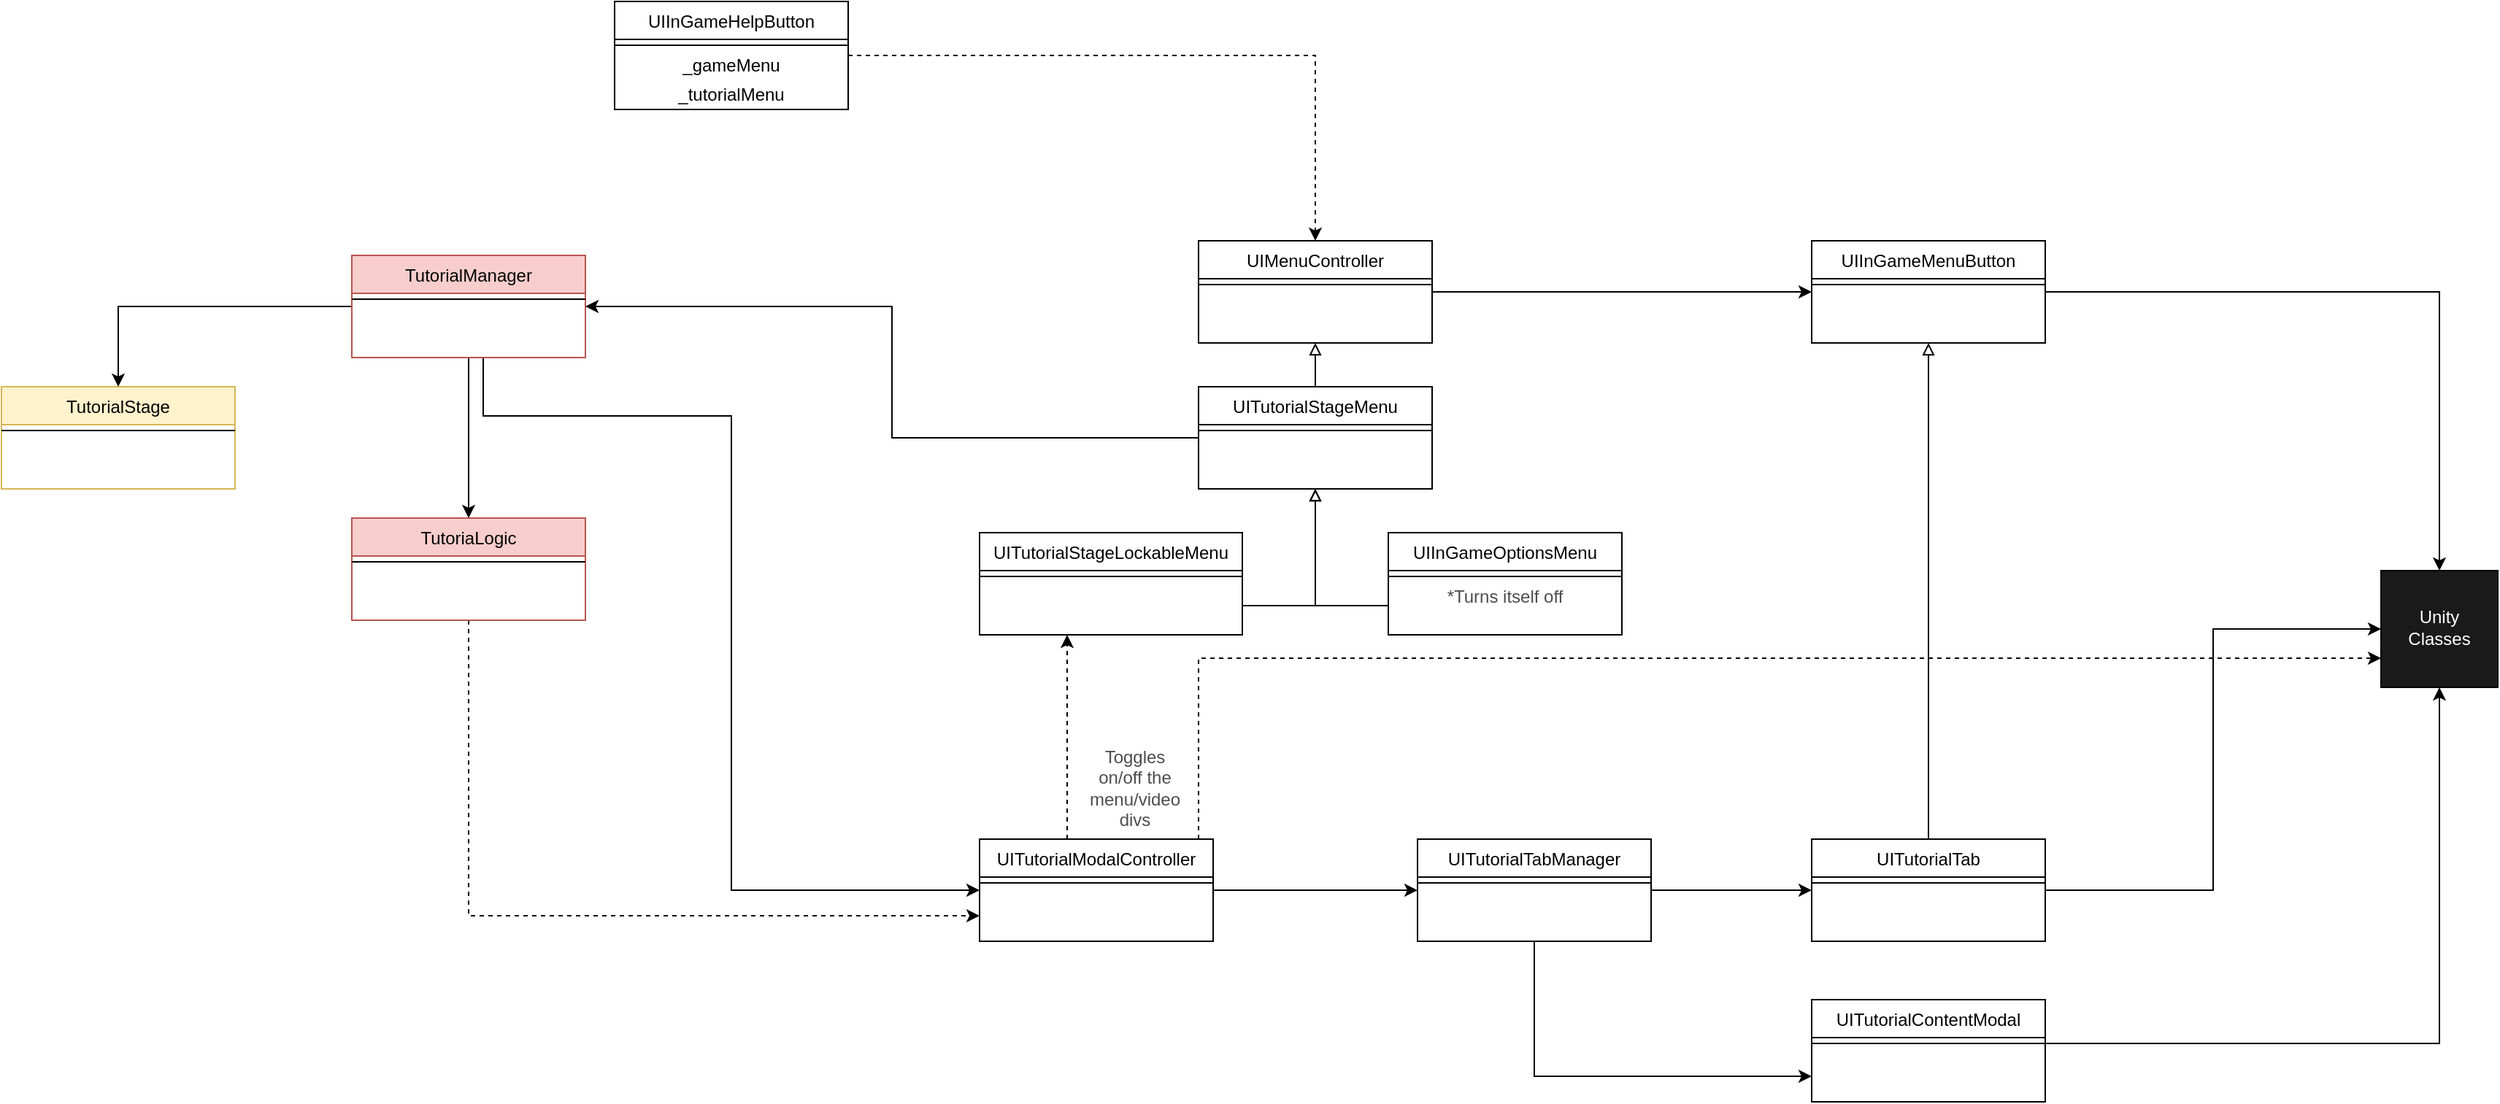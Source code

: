 <mxfile version="14.6.13" type="device"><diagram id="C5RBs43oDa-KdzZeNtuy" name="Page-1"><mxGraphModel dx="942" dy="1727" grid="1" gridSize="10" guides="1" tooltips="1" connect="1" arrows="1" fold="1" page="1" pageScale="1" pageWidth="827" pageHeight="1169" math="0" shadow="0"><root><mxCell id="WIyWlLk6GJQsqaUBKTNV-0"/><mxCell id="WIyWlLk6GJQsqaUBKTNV-1" parent="WIyWlLk6GJQsqaUBKTNV-0"/><mxCell id="zkfFHV4jXpPFQw0GAbJ--13" value="TutorialStage&#10;" style="swimlane;fontStyle=0;align=center;verticalAlign=top;childLayout=stackLayout;horizontal=1;startSize=26;horizontalStack=0;resizeParent=1;resizeLast=0;collapsible=1;marginBottom=0;rounded=0;shadow=0;strokeWidth=1;fillColor=#fff2cc;strokeColor=#d6b656;" parent="WIyWlLk6GJQsqaUBKTNV-1" vertex="1"><mxGeometry x="70" y="190" width="160" height="70" as="geometry"><mxRectangle x="340" y="380" width="170" height="26" as="alternateBounds"/></mxGeometry></mxCell><mxCell id="zkfFHV4jXpPFQw0GAbJ--15" value="" style="line;html=1;strokeWidth=1;align=left;verticalAlign=middle;spacingTop=-1;spacingLeft=3;spacingRight=3;rotatable=0;labelPosition=right;points=[];portConstraint=eastwest;" parent="zkfFHV4jXpPFQw0GAbJ--13" vertex="1"><mxGeometry y="26" width="160" height="8" as="geometry"/></mxCell><mxCell id="lklwQD4fQSY4DhmG1F1S-6" style="edgeStyle=orthogonalEdgeStyle;rounded=0;orthogonalLoop=1;jettySize=auto;html=1;dashed=1;" edge="1" parent="WIyWlLk6GJQsqaUBKTNV-1" source="lklwQD4fQSY4DhmG1F1S-0" target="lklwQD4fQSY4DhmG1F1S-2"><mxGeometry relative="1" as="geometry"/></mxCell><mxCell id="lklwQD4fQSY4DhmG1F1S-0" value="UIInGameHelpButton" style="swimlane;fontStyle=0;align=center;verticalAlign=top;childLayout=stackLayout;horizontal=1;startSize=26;horizontalStack=0;resizeParent=1;resizeLast=0;collapsible=1;marginBottom=0;rounded=0;shadow=0;strokeWidth=1;" vertex="1" parent="WIyWlLk6GJQsqaUBKTNV-1"><mxGeometry x="490" y="-74" width="160" height="74" as="geometry"><mxRectangle x="340" y="380" width="170" height="26" as="alternateBounds"/></mxGeometry></mxCell><mxCell id="lklwQD4fQSY4DhmG1F1S-1" value="" style="line;html=1;strokeWidth=1;align=left;verticalAlign=middle;spacingTop=-1;spacingLeft=3;spacingRight=3;rotatable=0;labelPosition=right;points=[];portConstraint=eastwest;" vertex="1" parent="lklwQD4fQSY4DhmG1F1S-0"><mxGeometry y="26" width="160" height="8" as="geometry"/></mxCell><mxCell id="lklwQD4fQSY4DhmG1F1S-4" value="_gameMenu" style="text;html=1;strokeColor=none;fillColor=none;align=center;verticalAlign=middle;whiteSpace=wrap;rounded=0;" vertex="1" parent="lklwQD4fQSY4DhmG1F1S-0"><mxGeometry y="34" width="160" height="20" as="geometry"/></mxCell><mxCell id="lklwQD4fQSY4DhmG1F1S-5" value="_tutorialMenu" style="text;html=1;strokeColor=none;fillColor=none;align=center;verticalAlign=middle;whiteSpace=wrap;rounded=0;" vertex="1" parent="lklwQD4fQSY4DhmG1F1S-0"><mxGeometry y="54" width="160" height="20" as="geometry"/></mxCell><mxCell id="lklwQD4fQSY4DhmG1F1S-20" style="edgeStyle=orthogonalEdgeStyle;rounded=0;orthogonalLoop=1;jettySize=auto;html=1;entryX=0;entryY=0.5;entryDx=0;entryDy=0;endArrow=classic;endFill=1;" edge="1" parent="WIyWlLk6GJQsqaUBKTNV-1" source="lklwQD4fQSY4DhmG1F1S-2" target="lklwQD4fQSY4DhmG1F1S-18"><mxGeometry relative="1" as="geometry"/></mxCell><mxCell id="lklwQD4fQSY4DhmG1F1S-2" value="UIMenuController" style="swimlane;fontStyle=0;align=center;verticalAlign=top;childLayout=stackLayout;horizontal=1;startSize=26;horizontalStack=0;resizeParent=1;resizeLast=0;collapsible=1;marginBottom=0;rounded=0;shadow=0;strokeWidth=1;" vertex="1" parent="WIyWlLk6GJQsqaUBKTNV-1"><mxGeometry x="890" y="90" width="160" height="70" as="geometry"><mxRectangle x="340" y="380" width="170" height="26" as="alternateBounds"/></mxGeometry></mxCell><mxCell id="lklwQD4fQSY4DhmG1F1S-3" value="" style="line;html=1;strokeWidth=1;align=left;verticalAlign=middle;spacingTop=-1;spacingLeft=3;spacingRight=3;rotatable=0;labelPosition=right;points=[];portConstraint=eastwest;" vertex="1" parent="lklwQD4fQSY4DhmG1F1S-2"><mxGeometry y="26" width="160" height="8" as="geometry"/></mxCell><mxCell id="lklwQD4fQSY4DhmG1F1S-15" style="edgeStyle=orthogonalEdgeStyle;rounded=0;orthogonalLoop=1;jettySize=auto;html=1;entryX=0.5;entryY=1;entryDx=0;entryDy=0;endArrow=block;endFill=0;" edge="1" parent="WIyWlLk6GJQsqaUBKTNV-1" source="lklwQD4fQSY4DhmG1F1S-8" target="lklwQD4fQSY4DhmG1F1S-12"><mxGeometry relative="1" as="geometry"><Array as="points"><mxPoint x="970" y="340"/></Array></mxGeometry></mxCell><mxCell id="lklwQD4fQSY4DhmG1F1S-8" value="UIInGameOptionsMenu" style="swimlane;fontStyle=0;align=center;verticalAlign=top;childLayout=stackLayout;horizontal=1;startSize=26;horizontalStack=0;resizeParent=1;resizeLast=0;collapsible=1;marginBottom=0;rounded=0;shadow=0;strokeWidth=1;" vertex="1" parent="WIyWlLk6GJQsqaUBKTNV-1"><mxGeometry x="1020" y="290" width="160" height="70" as="geometry"><mxRectangle x="340" y="380" width="170" height="26" as="alternateBounds"/></mxGeometry></mxCell><mxCell id="lklwQD4fQSY4DhmG1F1S-9" value="" style="line;html=1;strokeWidth=1;align=left;verticalAlign=middle;spacingTop=-1;spacingLeft=3;spacingRight=3;rotatable=0;labelPosition=right;points=[];portConstraint=eastwest;" vertex="1" parent="lklwQD4fQSY4DhmG1F1S-8"><mxGeometry y="26" width="160" height="8" as="geometry"/></mxCell><mxCell id="lklwQD4fQSY4DhmG1F1S-56" value="*Turns itself off" style="text;html=1;strokeColor=none;fillColor=none;align=center;verticalAlign=middle;whiteSpace=wrap;rounded=0;fontColor=#4D4D4D;" vertex="1" parent="lklwQD4fQSY4DhmG1F1S-8"><mxGeometry y="34" width="160" height="20" as="geometry"/></mxCell><mxCell id="lklwQD4fQSY4DhmG1F1S-16" style="edgeStyle=orthogonalEdgeStyle;rounded=0;orthogonalLoop=1;jettySize=auto;html=1;entryX=0.5;entryY=1;entryDx=0;entryDy=0;endArrow=block;endFill=0;" edge="1" parent="WIyWlLk6GJQsqaUBKTNV-1" source="lklwQD4fQSY4DhmG1F1S-10" target="lklwQD4fQSY4DhmG1F1S-12"><mxGeometry relative="1" as="geometry"><Array as="points"><mxPoint x="970" y="340"/></Array></mxGeometry></mxCell><mxCell id="lklwQD4fQSY4DhmG1F1S-10" value="UITutorialStageLockableMenu" style="swimlane;fontStyle=0;align=center;verticalAlign=top;childLayout=stackLayout;horizontal=1;startSize=26;horizontalStack=0;resizeParent=1;resizeLast=0;collapsible=1;marginBottom=0;rounded=0;shadow=0;strokeWidth=1;" vertex="1" parent="WIyWlLk6GJQsqaUBKTNV-1"><mxGeometry x="740" y="290" width="180" height="70" as="geometry"><mxRectangle x="340" y="380" width="170" height="26" as="alternateBounds"/></mxGeometry></mxCell><mxCell id="lklwQD4fQSY4DhmG1F1S-11" value="" style="line;html=1;strokeWidth=1;align=left;verticalAlign=middle;spacingTop=-1;spacingLeft=3;spacingRight=3;rotatable=0;labelPosition=right;points=[];portConstraint=eastwest;" vertex="1" parent="lklwQD4fQSY4DhmG1F1S-10"><mxGeometry y="26" width="180" height="8" as="geometry"/></mxCell><mxCell id="lklwQD4fQSY4DhmG1F1S-14" style="edgeStyle=orthogonalEdgeStyle;rounded=0;orthogonalLoop=1;jettySize=auto;html=1;entryX=0.5;entryY=1;entryDx=0;entryDy=0;endArrow=block;endFill=0;" edge="1" parent="WIyWlLk6GJQsqaUBKTNV-1" source="lklwQD4fQSY4DhmG1F1S-12" target="lklwQD4fQSY4DhmG1F1S-2"><mxGeometry relative="1" as="geometry"/></mxCell><mxCell id="lklwQD4fQSY4DhmG1F1S-23" style="edgeStyle=orthogonalEdgeStyle;rounded=0;orthogonalLoop=1;jettySize=auto;html=1;entryX=1;entryY=0.5;entryDx=0;entryDy=0;endArrow=classic;endFill=1;" edge="1" parent="WIyWlLk6GJQsqaUBKTNV-1" source="lklwQD4fQSY4DhmG1F1S-12" target="lklwQD4fQSY4DhmG1F1S-21"><mxGeometry relative="1" as="geometry"/></mxCell><mxCell id="lklwQD4fQSY4DhmG1F1S-12" value="UITutorialStageMenu" style="swimlane;fontStyle=0;align=center;verticalAlign=top;childLayout=stackLayout;horizontal=1;startSize=26;horizontalStack=0;resizeParent=1;resizeLast=0;collapsible=1;marginBottom=0;rounded=0;shadow=0;strokeWidth=1;" vertex="1" parent="WIyWlLk6GJQsqaUBKTNV-1"><mxGeometry x="890" y="190" width="160" height="70" as="geometry"><mxRectangle x="340" y="380" width="170" height="26" as="alternateBounds"/></mxGeometry></mxCell><mxCell id="lklwQD4fQSY4DhmG1F1S-13" value="" style="line;html=1;strokeWidth=1;align=left;verticalAlign=middle;spacingTop=-1;spacingLeft=3;spacingRight=3;rotatable=0;labelPosition=right;points=[];portConstraint=eastwest;" vertex="1" parent="lklwQD4fQSY4DhmG1F1S-12"><mxGeometry y="26" width="160" height="8" as="geometry"/></mxCell><mxCell id="lklwQD4fQSY4DhmG1F1S-53" style="edgeStyle=orthogonalEdgeStyle;rounded=0;orthogonalLoop=1;jettySize=auto;html=1;fontColor=#FFFFFF;endArrow=classic;endFill=1;" edge="1" parent="WIyWlLk6GJQsqaUBKTNV-1" source="lklwQD4fQSY4DhmG1F1S-18" target="lklwQD4fQSY4DhmG1F1S-50"><mxGeometry relative="1" as="geometry"/></mxCell><mxCell id="lklwQD4fQSY4DhmG1F1S-18" value="UIInGameMenuButton" style="swimlane;fontStyle=0;align=center;verticalAlign=top;childLayout=stackLayout;horizontal=1;startSize=26;horizontalStack=0;resizeParent=1;resizeLast=0;collapsible=1;marginBottom=0;rounded=0;shadow=0;strokeWidth=1;" vertex="1" parent="WIyWlLk6GJQsqaUBKTNV-1"><mxGeometry x="1310" y="90" width="160" height="70" as="geometry"><mxRectangle x="340" y="380" width="170" height="26" as="alternateBounds"/></mxGeometry></mxCell><mxCell id="lklwQD4fQSY4DhmG1F1S-19" value="" style="line;html=1;strokeWidth=1;align=left;verticalAlign=middle;spacingTop=-1;spacingLeft=3;spacingRight=3;rotatable=0;labelPosition=right;points=[];portConstraint=eastwest;" vertex="1" parent="lklwQD4fQSY4DhmG1F1S-18"><mxGeometry y="26" width="160" height="8" as="geometry"/></mxCell><mxCell id="lklwQD4fQSY4DhmG1F1S-28" style="edgeStyle=orthogonalEdgeStyle;rounded=0;orthogonalLoop=1;jettySize=auto;html=1;endArrow=classic;endFill=1;" edge="1" parent="WIyWlLk6GJQsqaUBKTNV-1" source="lklwQD4fQSY4DhmG1F1S-21" target="zkfFHV4jXpPFQw0GAbJ--13"><mxGeometry relative="1" as="geometry"/></mxCell><mxCell id="lklwQD4fQSY4DhmG1F1S-36" style="edgeStyle=orthogonalEdgeStyle;rounded=0;orthogonalLoop=1;jettySize=auto;html=1;endArrow=classic;endFill=1;" edge="1" parent="WIyWlLk6GJQsqaUBKTNV-1" source="lklwQD4fQSY4DhmG1F1S-21" target="lklwQD4fQSY4DhmG1F1S-24"><mxGeometry relative="1" as="geometry"/></mxCell><mxCell id="lklwQD4fQSY4DhmG1F1S-38" style="edgeStyle=orthogonalEdgeStyle;rounded=0;orthogonalLoop=1;jettySize=auto;html=1;entryX=0;entryY=0.5;entryDx=0;entryDy=0;endArrow=classic;endFill=1;" edge="1" parent="WIyWlLk6GJQsqaUBKTNV-1" source="lklwQD4fQSY4DhmG1F1S-21" target="lklwQD4fQSY4DhmG1F1S-29"><mxGeometry relative="1" as="geometry"><Array as="points"><mxPoint x="400" y="210"/><mxPoint x="570" y="210"/><mxPoint x="570" y="535"/></Array></mxGeometry></mxCell><mxCell id="lklwQD4fQSY4DhmG1F1S-21" value="TutorialManager" style="swimlane;fontStyle=0;align=center;verticalAlign=top;childLayout=stackLayout;horizontal=1;startSize=26;horizontalStack=0;resizeParent=1;resizeLast=0;collapsible=1;marginBottom=0;rounded=0;shadow=0;strokeWidth=1;fillColor=#f8cecc;strokeColor=#b85450;" vertex="1" parent="WIyWlLk6GJQsqaUBKTNV-1"><mxGeometry x="310" y="100" width="160" height="70" as="geometry"><mxRectangle x="340" y="380" width="170" height="26" as="alternateBounds"/></mxGeometry></mxCell><mxCell id="lklwQD4fQSY4DhmG1F1S-22" value="" style="line;html=1;strokeWidth=1;align=left;verticalAlign=middle;spacingTop=-1;spacingLeft=3;spacingRight=3;rotatable=0;labelPosition=right;points=[];portConstraint=eastwest;" vertex="1" parent="lklwQD4fQSY4DhmG1F1S-21"><mxGeometry y="26" width="160" height="8" as="geometry"/></mxCell><mxCell id="lklwQD4fQSY4DhmG1F1S-39" style="edgeStyle=orthogonalEdgeStyle;rounded=0;orthogonalLoop=1;jettySize=auto;html=1;entryX=0;entryY=0.75;entryDx=0;entryDy=0;dashed=1;endArrow=classic;endFill=1;" edge="1" parent="WIyWlLk6GJQsqaUBKTNV-1" source="lklwQD4fQSY4DhmG1F1S-24" target="lklwQD4fQSY4DhmG1F1S-29"><mxGeometry relative="1" as="geometry"><Array as="points"><mxPoint x="390" y="553"/></Array></mxGeometry></mxCell><mxCell id="lklwQD4fQSY4DhmG1F1S-24" value="TutoriaLogic&#10;" style="swimlane;fontStyle=0;align=center;verticalAlign=top;childLayout=stackLayout;horizontal=1;startSize=26;horizontalStack=0;resizeParent=1;resizeLast=0;collapsible=1;marginBottom=0;rounded=0;shadow=0;strokeWidth=1;fillColor=#f8cecc;strokeColor=#b85450;" vertex="1" parent="WIyWlLk6GJQsqaUBKTNV-1"><mxGeometry x="310" y="280" width="160" height="70" as="geometry"><mxRectangle x="340" y="380" width="170" height="26" as="alternateBounds"/></mxGeometry></mxCell><mxCell id="lklwQD4fQSY4DhmG1F1S-25" value="" style="line;html=1;strokeWidth=1;align=left;verticalAlign=middle;spacingTop=-1;spacingLeft=3;spacingRight=3;rotatable=0;labelPosition=right;points=[];portConstraint=eastwest;" vertex="1" parent="lklwQD4fQSY4DhmG1F1S-24"><mxGeometry y="26" width="160" height="8" as="geometry"/></mxCell><mxCell id="lklwQD4fQSY4DhmG1F1S-46" style="edgeStyle=orthogonalEdgeStyle;rounded=0;orthogonalLoop=1;jettySize=auto;html=1;entryX=0;entryY=0.5;entryDx=0;entryDy=0;endArrow=classic;endFill=1;" edge="1" parent="WIyWlLk6GJQsqaUBKTNV-1" source="lklwQD4fQSY4DhmG1F1S-29" target="lklwQD4fQSY4DhmG1F1S-44"><mxGeometry relative="1" as="geometry"/></mxCell><mxCell id="lklwQD4fQSY4DhmG1F1S-64" style="edgeStyle=orthogonalEdgeStyle;rounded=0;orthogonalLoop=1;jettySize=auto;html=1;dashed=1;fontColor=#4D4D4D;endArrow=classic;endFill=1;" edge="1" parent="WIyWlLk6GJQsqaUBKTNV-1" source="lklwQD4fQSY4DhmG1F1S-29"><mxGeometry relative="1" as="geometry"><mxPoint x="800" y="360" as="targetPoint"/><Array as="points"><mxPoint x="800" y="470"/><mxPoint x="800" y="470"/></Array></mxGeometry></mxCell><mxCell id="lklwQD4fQSY4DhmG1F1S-65" style="edgeStyle=orthogonalEdgeStyle;rounded=0;orthogonalLoop=1;jettySize=auto;html=1;entryX=0;entryY=0.75;entryDx=0;entryDy=0;dashed=1;fontColor=#4D4D4D;endArrow=classic;endFill=1;" edge="1" parent="WIyWlLk6GJQsqaUBKTNV-1" source="lklwQD4fQSY4DhmG1F1S-29" target="lklwQD4fQSY4DhmG1F1S-50"><mxGeometry relative="1" as="geometry"><Array as="points"><mxPoint x="890" y="376"/></Array></mxGeometry></mxCell><mxCell id="lklwQD4fQSY4DhmG1F1S-29" value="UITutorialModalController" style="swimlane;fontStyle=0;align=center;verticalAlign=top;childLayout=stackLayout;horizontal=1;startSize=26;horizontalStack=0;resizeParent=1;resizeLast=0;collapsible=1;marginBottom=0;rounded=0;shadow=0;strokeWidth=1;" vertex="1" parent="WIyWlLk6GJQsqaUBKTNV-1"><mxGeometry x="740" y="500" width="160" height="70" as="geometry"><mxRectangle x="340" y="380" width="170" height="26" as="alternateBounds"/></mxGeometry></mxCell><mxCell id="lklwQD4fQSY4DhmG1F1S-30" value="" style="line;html=1;strokeWidth=1;align=left;verticalAlign=middle;spacingTop=-1;spacingLeft=3;spacingRight=3;rotatable=0;labelPosition=right;points=[];portConstraint=eastwest;" vertex="1" parent="lklwQD4fQSY4DhmG1F1S-29"><mxGeometry y="26" width="160" height="8" as="geometry"/></mxCell><mxCell id="lklwQD4fQSY4DhmG1F1S-40" value="UITutorialContentModal" style="swimlane;fontStyle=0;align=center;verticalAlign=top;childLayout=stackLayout;horizontal=1;startSize=26;horizontalStack=0;resizeParent=1;resizeLast=0;collapsible=1;marginBottom=0;rounded=0;shadow=0;strokeWidth=1;" vertex="1" parent="WIyWlLk6GJQsqaUBKTNV-1"><mxGeometry x="1310" y="610" width="160" height="70" as="geometry"><mxRectangle x="340" y="380" width="170" height="26" as="alternateBounds"/></mxGeometry></mxCell><mxCell id="lklwQD4fQSY4DhmG1F1S-41" value="" style="line;html=1;strokeWidth=1;align=left;verticalAlign=middle;spacingTop=-1;spacingLeft=3;spacingRight=3;rotatable=0;labelPosition=right;points=[];portConstraint=eastwest;" vertex="1" parent="lklwQD4fQSY4DhmG1F1S-40"><mxGeometry y="26" width="160" height="8" as="geometry"/></mxCell><mxCell id="lklwQD4fQSY4DhmG1F1S-49" style="edgeStyle=orthogonalEdgeStyle;rounded=0;orthogonalLoop=1;jettySize=auto;html=1;entryX=0.5;entryY=1;entryDx=0;entryDy=0;endArrow=block;endFill=0;" edge="1" parent="WIyWlLk6GJQsqaUBKTNV-1" source="lklwQD4fQSY4DhmG1F1S-42" target="lklwQD4fQSY4DhmG1F1S-18"><mxGeometry relative="1" as="geometry"/></mxCell><mxCell id="lklwQD4fQSY4DhmG1F1S-55" style="edgeStyle=orthogonalEdgeStyle;rounded=0;orthogonalLoop=1;jettySize=auto;html=1;entryX=0;entryY=0.5;entryDx=0;entryDy=0;fontColor=#FFFFFF;endArrow=classic;endFill=1;" edge="1" parent="WIyWlLk6GJQsqaUBKTNV-1" source="lklwQD4fQSY4DhmG1F1S-42" target="lklwQD4fQSY4DhmG1F1S-50"><mxGeometry relative="1" as="geometry"/></mxCell><mxCell id="lklwQD4fQSY4DhmG1F1S-42" value="UITutorialTab" style="swimlane;fontStyle=0;align=center;verticalAlign=top;childLayout=stackLayout;horizontal=1;startSize=26;horizontalStack=0;resizeParent=1;resizeLast=0;collapsible=1;marginBottom=0;rounded=0;shadow=0;strokeWidth=1;" vertex="1" parent="WIyWlLk6GJQsqaUBKTNV-1"><mxGeometry x="1310" y="500" width="160" height="70" as="geometry"><mxRectangle x="340" y="380" width="170" height="26" as="alternateBounds"/></mxGeometry></mxCell><mxCell id="lklwQD4fQSY4DhmG1F1S-43" value="" style="line;html=1;strokeWidth=1;align=left;verticalAlign=middle;spacingTop=-1;spacingLeft=3;spacingRight=3;rotatable=0;labelPosition=right;points=[];portConstraint=eastwest;" vertex="1" parent="lklwQD4fQSY4DhmG1F1S-42"><mxGeometry y="26" width="160" height="8" as="geometry"/></mxCell><mxCell id="lklwQD4fQSY4DhmG1F1S-47" style="edgeStyle=orthogonalEdgeStyle;rounded=0;orthogonalLoop=1;jettySize=auto;html=1;entryX=0;entryY=0.5;entryDx=0;entryDy=0;endArrow=classic;endFill=1;" edge="1" parent="WIyWlLk6GJQsqaUBKTNV-1" source="lklwQD4fQSY4DhmG1F1S-44" target="lklwQD4fQSY4DhmG1F1S-42"><mxGeometry relative="1" as="geometry"/></mxCell><mxCell id="lklwQD4fQSY4DhmG1F1S-48" style="edgeStyle=orthogonalEdgeStyle;rounded=0;orthogonalLoop=1;jettySize=auto;html=1;entryX=0;entryY=0.75;entryDx=0;entryDy=0;endArrow=classic;endFill=1;" edge="1" parent="WIyWlLk6GJQsqaUBKTNV-1" source="lklwQD4fQSY4DhmG1F1S-44" target="lklwQD4fQSY4DhmG1F1S-40"><mxGeometry relative="1" as="geometry"><Array as="points"><mxPoint x="1120" y="663"/></Array></mxGeometry></mxCell><mxCell id="lklwQD4fQSY4DhmG1F1S-44" value="UITutorialTabManager" style="swimlane;fontStyle=0;align=center;verticalAlign=top;childLayout=stackLayout;horizontal=1;startSize=26;horizontalStack=0;resizeParent=1;resizeLast=0;collapsible=1;marginBottom=0;rounded=0;shadow=0;strokeWidth=1;" vertex="1" parent="WIyWlLk6GJQsqaUBKTNV-1"><mxGeometry x="1040" y="500" width="160" height="70" as="geometry"><mxRectangle x="340" y="380" width="170" height="26" as="alternateBounds"/></mxGeometry></mxCell><mxCell id="lklwQD4fQSY4DhmG1F1S-45" value="" style="line;html=1;strokeWidth=1;align=left;verticalAlign=middle;spacingTop=-1;spacingLeft=3;spacingRight=3;rotatable=0;labelPosition=right;points=[];portConstraint=eastwest;" vertex="1" parent="lklwQD4fQSY4DhmG1F1S-44"><mxGeometry y="26" width="160" height="8" as="geometry"/></mxCell><mxCell id="lklwQD4fQSY4DhmG1F1S-50" value="" style="whiteSpace=wrap;html=1;aspect=fixed;fillColor=#1A1A1A;fontColor=#FFFFFF;" vertex="1" parent="WIyWlLk6GJQsqaUBKTNV-1"><mxGeometry x="1700" y="316" width="80" height="80" as="geometry"/></mxCell><mxCell id="lklwQD4fQSY4DhmG1F1S-51" value="Unity Classes" style="text;html=1;strokeColor=none;fillColor=none;align=center;verticalAlign=middle;whiteSpace=wrap;rounded=0;fontColor=#FFFFFF;" vertex="1" parent="WIyWlLk6GJQsqaUBKTNV-1"><mxGeometry x="1710" y="330" width="60" height="50" as="geometry"/></mxCell><mxCell id="lklwQD4fQSY4DhmG1F1S-54" style="edgeStyle=orthogonalEdgeStyle;rounded=0;orthogonalLoop=1;jettySize=auto;html=1;entryX=0.5;entryY=1;entryDx=0;entryDy=0;fontColor=#FFFFFF;endArrow=classic;endFill=1;" edge="1" parent="WIyWlLk6GJQsqaUBKTNV-1" source="lklwQD4fQSY4DhmG1F1S-41" target="lklwQD4fQSY4DhmG1F1S-50"><mxGeometry relative="1" as="geometry"/></mxCell><mxCell id="lklwQD4fQSY4DhmG1F1S-60" value="Toggles on/off the menu/video divs" style="text;html=1;strokeColor=none;fillColor=none;align=center;verticalAlign=middle;whiteSpace=wrap;rounded=0;fontColor=#4D4D4D;" vertex="1" parent="WIyWlLk6GJQsqaUBKTNV-1"><mxGeometry x="810" y="430" width="73" height="70" as="geometry"/></mxCell></root></mxGraphModel></diagram></mxfile>